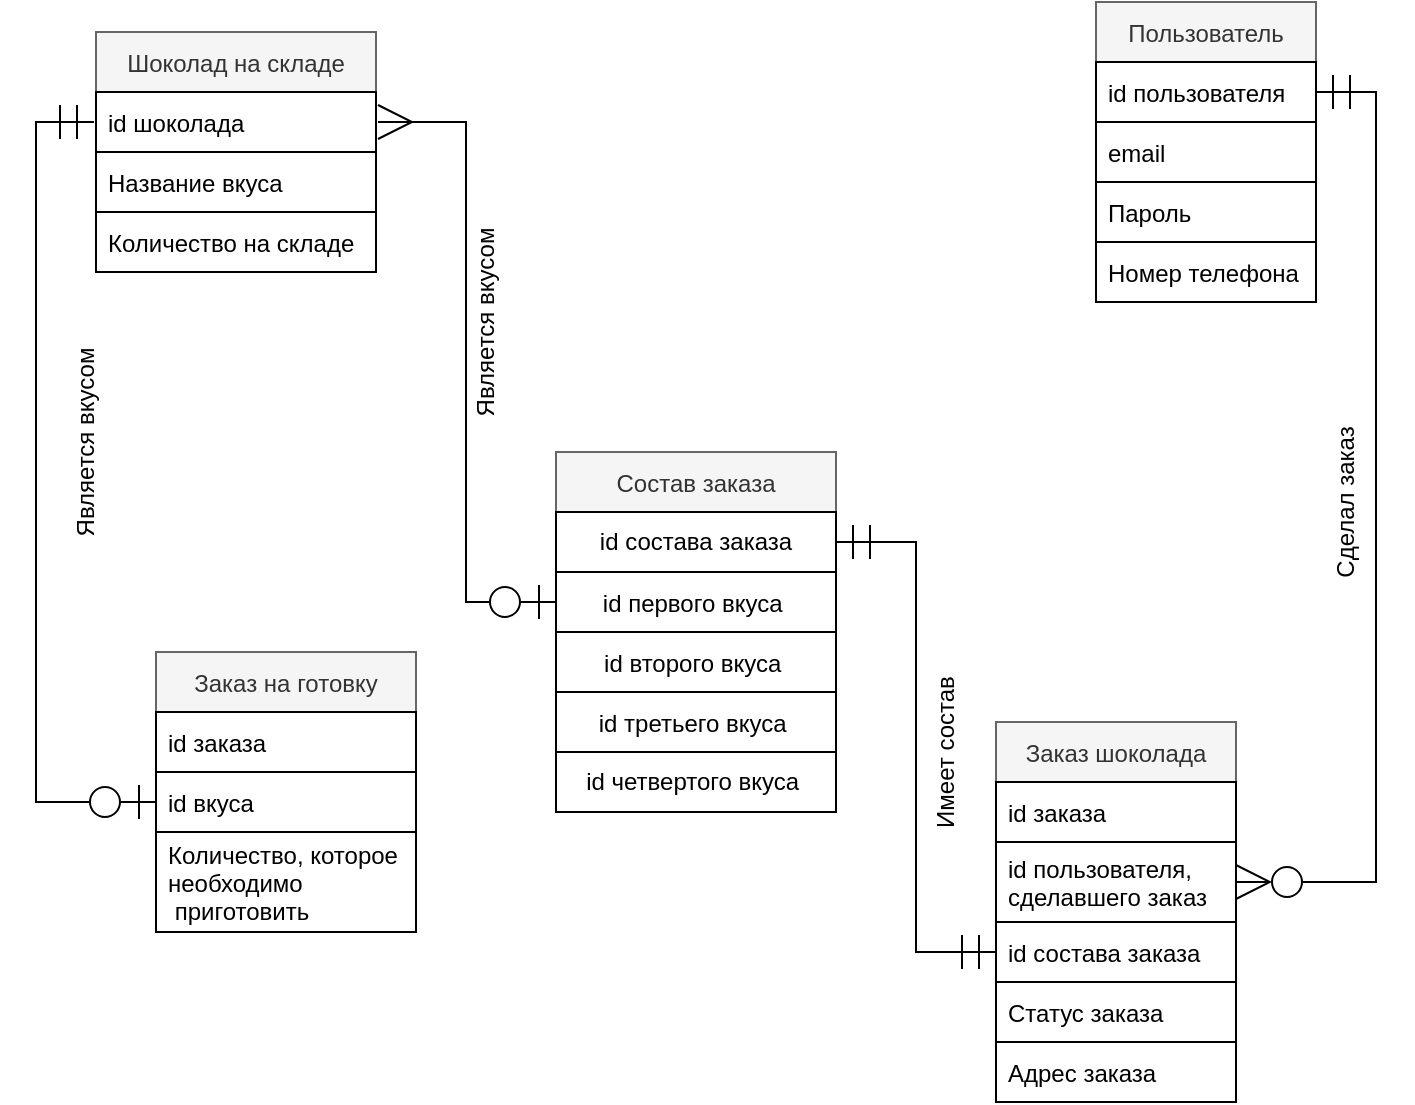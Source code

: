 <mxfile version="15.7.3" type="github">
  <diagram name="Page-1" id="edf60f1a-56cd-e834-aa8a-f176f3a09ee4">
    <mxGraphModel dx="1882" dy="507" grid="1" gridSize="10" guides="1" tooltips="1" connect="1" arrows="1" fold="1" page="1" pageScale="1" pageWidth="1100" pageHeight="850" background="none" math="0" shadow="0">
      <root>
        <mxCell id="0" />
        <mxCell id="1" parent="0" />
        <mxCell id="eft8qApNP8DuhR5Chvi9-2" value="Шоколад на складе" style="swimlane;fontStyle=0;childLayout=stackLayout;horizontal=1;startSize=30;horizontalStack=0;resizeParent=1;resizeParentMax=0;resizeLast=0;collapsible=1;marginBottom=0;labelBackgroundColor=none;fillColor=#f5f5f5;fontColor=#333333;strokeColor=#666666;" vertex="1" parent="1">
          <mxGeometry x="40" y="80" width="140" height="120" as="geometry">
            <mxRectangle x="60" y="100" width="140" height="30" as="alternateBounds" />
          </mxGeometry>
        </mxCell>
        <mxCell id="eft8qApNP8DuhR5Chvi9-3" value="id шоколада" style="text;strokeColor=default;fillColor=none;align=left;verticalAlign=middle;spacingLeft=4;spacingRight=4;overflow=hidden;points=[[0,0.5],[1,0.5]];portConstraint=eastwest;rotatable=0;perimeterSpacing=1;" vertex="1" parent="eft8qApNP8DuhR5Chvi9-2">
          <mxGeometry y="30" width="140" height="30" as="geometry" />
        </mxCell>
        <mxCell id="eft8qApNP8DuhR5Chvi9-4" value="Название вкуса" style="text;strokeColor=default;fillColor=none;align=left;verticalAlign=middle;spacingLeft=4;spacingRight=4;overflow=hidden;points=[[0,0.5],[1,0.5]];portConstraint=eastwest;rotatable=0;perimeterSpacing=2;" vertex="1" parent="eft8qApNP8DuhR5Chvi9-2">
          <mxGeometry y="60" width="140" height="30" as="geometry" />
        </mxCell>
        <mxCell id="eft8qApNP8DuhR5Chvi9-5" value="Количество на складе" style="text;strokeColor=default;fillColor=none;align=left;verticalAlign=middle;spacingLeft=4;spacingRight=4;overflow=hidden;points=[[0,0.5],[1,0.5]];portConstraint=eastwest;rotatable=0;" vertex="1" parent="eft8qApNP8DuhR5Chvi9-2">
          <mxGeometry y="90" width="140" height="30" as="geometry" />
        </mxCell>
        <mxCell id="eft8qApNP8DuhR5Chvi9-7" value="Заказ на готовку" style="swimlane;fontStyle=0;childLayout=stackLayout;horizontal=1;startSize=30;horizontalStack=0;resizeParent=1;resizeParentMax=0;resizeLast=0;collapsible=1;marginBottom=0;fillColor=#f5f5f5;fontColor=#333333;strokeColor=#666666;" vertex="1" parent="1">
          <mxGeometry x="70" y="390" width="130" height="140" as="geometry">
            <mxRectangle x="310" y="150" width="130" height="30" as="alternateBounds" />
          </mxGeometry>
        </mxCell>
        <mxCell id="eft8qApNP8DuhR5Chvi9-8" value="id заказа" style="text;strokeColor=default;fillColor=none;align=left;verticalAlign=middle;spacingLeft=4;spacingRight=4;overflow=hidden;points=[[0,0.5],[1,0.5]];portConstraint=eastwest;rotatable=0;" vertex="1" parent="eft8qApNP8DuhR5Chvi9-7">
          <mxGeometry y="30" width="130" height="30" as="geometry" />
        </mxCell>
        <mxCell id="eft8qApNP8DuhR5Chvi9-9" value="id вкуса" style="text;strokeColor=default;fillColor=none;align=left;verticalAlign=middle;spacingLeft=4;spacingRight=4;overflow=hidden;points=[[0,0.5],[1,0.5]];portConstraint=eastwest;rotatable=0;" vertex="1" parent="eft8qApNP8DuhR5Chvi9-7">
          <mxGeometry y="60" width="130" height="30" as="geometry" />
        </mxCell>
        <mxCell id="eft8qApNP8DuhR5Chvi9-10" value="Количество, которое&#xa;необходимо&#xa; приготовить" style="text;strokeColor=default;fillColor=none;align=left;verticalAlign=middle;spacingLeft=4;spacingRight=4;overflow=hidden;points=[[0,0.5],[1,0.5]];portConstraint=eastwest;rotatable=0;" vertex="1" parent="eft8qApNP8DuhR5Chvi9-7">
          <mxGeometry y="90" width="130" height="50" as="geometry" />
        </mxCell>
        <mxCell id="eft8qApNP8DuhR5Chvi9-27" value="" style="group" vertex="1" connectable="0" parent="1">
          <mxGeometry x="540" y="65" width="110" height="150" as="geometry" />
        </mxCell>
        <mxCell id="eft8qApNP8DuhR5Chvi9-12" value="Пользователь" style="swimlane;fontStyle=0;childLayout=stackLayout;horizontal=1;startSize=30;horizontalStack=0;resizeParent=1;resizeParentMax=0;resizeLast=0;collapsible=1;marginBottom=0;labelBackgroundColor=none;strokeColor=#666666;fillColor=#f5f5f5;fontColor=#333333;" vertex="1" parent="eft8qApNP8DuhR5Chvi9-27">
          <mxGeometry width="110" height="120" as="geometry" />
        </mxCell>
        <mxCell id="eft8qApNP8DuhR5Chvi9-13" value="id пользователя" style="text;strokeColor=default;fillColor=none;align=left;verticalAlign=middle;spacingLeft=4;spacingRight=4;overflow=hidden;points=[[0,0.5],[1,0.5]];portConstraint=eastwest;rotatable=0;labelBackgroundColor=none;" vertex="1" parent="eft8qApNP8DuhR5Chvi9-12">
          <mxGeometry y="30" width="110" height="30" as="geometry" />
        </mxCell>
        <mxCell id="eft8qApNP8DuhR5Chvi9-14" value="email" style="text;strokeColor=default;fillColor=none;align=left;verticalAlign=middle;spacingLeft=4;spacingRight=4;overflow=hidden;points=[[0,0.5],[1,0.5]];portConstraint=eastwest;rotatable=0;labelBackgroundColor=none;" vertex="1" parent="eft8qApNP8DuhR5Chvi9-12">
          <mxGeometry y="60" width="110" height="30" as="geometry" />
        </mxCell>
        <mxCell id="eft8qApNP8DuhR5Chvi9-15" value="Пароль" style="text;strokeColor=default;fillColor=none;align=left;verticalAlign=middle;spacingLeft=4;spacingRight=4;overflow=hidden;points=[[0,0.5],[1,0.5]];portConstraint=eastwest;rotatable=0;labelBackgroundColor=none;" vertex="1" parent="eft8qApNP8DuhR5Chvi9-12">
          <mxGeometry y="90" width="110" height="30" as="geometry" />
        </mxCell>
        <mxCell id="eft8qApNP8DuhR5Chvi9-16" value="Номер телефона" style="text;strokeColor=default;fillColor=none;align=left;verticalAlign=middle;spacingLeft=4;spacingRight=4;overflow=hidden;points=[[0,0.5],[1,0.5]];portConstraint=eastwest;rotatable=0;labelBackgroundColor=none;" vertex="1" parent="eft8qApNP8DuhR5Chvi9-27">
          <mxGeometry y="120" width="110" height="30" as="geometry" />
        </mxCell>
        <mxCell id="eft8qApNP8DuhR5Chvi9-38" style="edgeStyle=orthogonalEdgeStyle;rounded=0;orthogonalLoop=1;jettySize=auto;html=1;" edge="1" parent="1">
          <mxGeometry relative="1" as="geometry">
            <mxPoint x="202" y="140" as="targetPoint" />
            <mxPoint x="202" y="140" as="sourcePoint" />
          </mxGeometry>
        </mxCell>
        <mxCell id="eft8qApNP8DuhR5Chvi9-39" style="edgeStyle=orthogonalEdgeStyle;rounded=0;orthogonalLoop=1;jettySize=auto;html=1;entryX=0;entryY=0.5;entryDx=0;entryDy=0;endArrow=ERmandOne;endFill=0;startArrow=ERzeroToOne;startFill=0;targetPerimeterSpacing=0;endSize=15;startSize=15;jumpSize=0;" edge="1" parent="1" source="eft8qApNP8DuhR5Chvi9-9" target="eft8qApNP8DuhR5Chvi9-3">
          <mxGeometry relative="1" as="geometry" />
        </mxCell>
        <mxCell id="eft8qApNP8DuhR5Chvi9-47" value="Является вкусом" style="text;html=1;strokeColor=none;fillColor=none;align=center;verticalAlign=middle;whiteSpace=wrap;rounded=0;labelBackgroundColor=none;rotation=-90;" vertex="1" parent="1">
          <mxGeometry x="-20" y="270" width="110" height="30" as="geometry" />
        </mxCell>
        <mxCell id="eft8qApNP8DuhR5Chvi9-51" value="Состав заказа" style="swimlane;fontStyle=0;childLayout=stackLayout;horizontal=1;startSize=30;horizontalStack=0;resizeParent=1;resizeParentMax=0;resizeLast=0;collapsible=1;marginBottom=0;labelBackgroundColor=none;strokeColor=#666666;fillColor=#f5f5f5;fontColor=#333333;" vertex="1" parent="1">
          <mxGeometry x="270" y="290" width="140" height="180" as="geometry" />
        </mxCell>
        <mxCell id="eft8qApNP8DuhR5Chvi9-58" value="id состава заказа" style="text;html=1;strokeColor=default;fillColor=none;align=center;verticalAlign=middle;whiteSpace=wrap;rounded=0;labelBackgroundColor=none;labelBorderColor=none;" vertex="1" parent="eft8qApNP8DuhR5Chvi9-51">
          <mxGeometry y="30" width="140" height="30" as="geometry" />
        </mxCell>
        <mxCell id="eft8qApNP8DuhR5Chvi9-52" value="id первого вкуса " style="text;strokeColor=default;fillColor=none;align=center;verticalAlign=middle;spacingLeft=4;spacingRight=4;overflow=hidden;points=[[0,0.5],[1,0.5]];portConstraint=eastwest;rotatable=0;labelBackgroundColor=none;" vertex="1" parent="eft8qApNP8DuhR5Chvi9-51">
          <mxGeometry y="60" width="140" height="30" as="geometry" />
        </mxCell>
        <mxCell id="eft8qApNP8DuhR5Chvi9-53" value="id второго вкуса " style="text;strokeColor=default;fillColor=none;align=center;verticalAlign=middle;spacingLeft=4;spacingRight=4;overflow=hidden;points=[[0,0.5],[1,0.5]];portConstraint=eastwest;rotatable=0;labelBackgroundColor=none;" vertex="1" parent="eft8qApNP8DuhR5Chvi9-51">
          <mxGeometry y="90" width="140" height="30" as="geometry" />
        </mxCell>
        <mxCell id="eft8qApNP8DuhR5Chvi9-54" value="id третьего вкуса " style="text;strokeColor=default;fillColor=none;align=center;verticalAlign=middle;spacingLeft=4;spacingRight=4;overflow=hidden;points=[[0,0.5],[1,0.5]];portConstraint=eastwest;rotatable=0;labelBackgroundColor=none;" vertex="1" parent="eft8qApNP8DuhR5Chvi9-51">
          <mxGeometry y="120" width="140" height="30" as="geometry" />
        </mxCell>
        <mxCell id="eft8qApNP8DuhR5Chvi9-56" value="&lt;div&gt;&lt;span&gt;id четвертого вкуса&amp;nbsp;&lt;/span&gt;&lt;/div&gt;" style="text;html=1;strokeColor=default;fillColor=none;align=center;verticalAlign=middle;whiteSpace=wrap;rounded=0;labelBackgroundColor=none;" vertex="1" parent="eft8qApNP8DuhR5Chvi9-51">
          <mxGeometry y="150" width="140" height="30" as="geometry" />
        </mxCell>
        <mxCell id="eft8qApNP8DuhR5Chvi9-60" value="" style="group" vertex="1" connectable="0" parent="1">
          <mxGeometry x="490" y="425" width="120" height="190" as="geometry" />
        </mxCell>
        <mxCell id="eft8qApNP8DuhR5Chvi9-21" value="Статус заказа" style="text;strokeColor=default;fillColor=none;align=left;verticalAlign=middle;spacingLeft=4;spacingRight=4;overflow=hidden;points=[[0,0.5],[1,0.5]];portConstraint=eastwest;rotatable=0;labelBackgroundColor=none;" vertex="1" parent="eft8qApNP8DuhR5Chvi9-60">
          <mxGeometry y="130" width="120" height="30" as="geometry" />
        </mxCell>
        <mxCell id="eft8qApNP8DuhR5Chvi9-59" value="" style="group" vertex="1" connectable="0" parent="eft8qApNP8DuhR5Chvi9-60">
          <mxGeometry width="120" height="190" as="geometry" />
        </mxCell>
        <mxCell id="eft8qApNP8DuhR5Chvi9-17" value="Заказ шоколада" style="swimlane;fontStyle=0;childLayout=stackLayout;horizontal=1;startSize=30;horizontalStack=0;resizeParent=1;resizeParentMax=0;resizeLast=0;collapsible=1;marginBottom=0;labelBackgroundColor=none;strokeColor=#666666;fillColor=#f5f5f5;fontColor=#333333;" vertex="1" parent="eft8qApNP8DuhR5Chvi9-59">
          <mxGeometry width="120" height="130" as="geometry" />
        </mxCell>
        <mxCell id="eft8qApNP8DuhR5Chvi9-18" value="id заказа" style="text;strokeColor=default;fillColor=none;align=left;verticalAlign=middle;spacingLeft=4;spacingRight=4;overflow=hidden;points=[[0,0.5],[1,0.5]];portConstraint=eastwest;rotatable=0;labelBackgroundColor=none;" vertex="1" parent="eft8qApNP8DuhR5Chvi9-17">
          <mxGeometry y="30" width="120" height="30" as="geometry" />
        </mxCell>
        <mxCell id="eft8qApNP8DuhR5Chvi9-19" value="id пользователя,&#xa;сделавшего заказ" style="text;strokeColor=default;fillColor=none;align=left;verticalAlign=middle;spacingLeft=4;spacingRight=4;overflow=hidden;points=[[0,0.5],[1,0.5]];portConstraint=eastwest;rotatable=0;labelBackgroundColor=none;" vertex="1" parent="eft8qApNP8DuhR5Chvi9-17">
          <mxGeometry y="60" width="120" height="40" as="geometry" />
        </mxCell>
        <mxCell id="eft8qApNP8DuhR5Chvi9-20" value="id состава заказа " style="text;strokeColor=default;fillColor=none;align=left;verticalAlign=middle;spacingLeft=4;spacingRight=4;overflow=hidden;points=[[0,0.5],[1,0.5]];portConstraint=eastwest;rotatable=0;labelBackgroundColor=none;" vertex="1" parent="eft8qApNP8DuhR5Chvi9-17">
          <mxGeometry y="100" width="120" height="30" as="geometry" />
        </mxCell>
        <mxCell id="eft8qApNP8DuhR5Chvi9-22" value="Адрес заказа" style="text;strokeColor=default;fillColor=none;align=left;verticalAlign=middle;spacingLeft=4;spacingRight=4;overflow=hidden;points=[[0,0.5],[1,0.5]];portConstraint=eastwest;rotatable=0;labelBackgroundColor=none;" vertex="1" parent="eft8qApNP8DuhR5Chvi9-59">
          <mxGeometry y="160" width="120" height="30" as="geometry" />
        </mxCell>
        <mxCell id="eft8qApNP8DuhR5Chvi9-40" style="edgeStyle=orthogonalEdgeStyle;rounded=0;orthogonalLoop=1;jettySize=auto;html=1;entryX=1;entryY=0.5;entryDx=0;entryDy=0;endArrow=ERmandOne;endFill=0;endSize=15;startSize=15;startArrow=ERzeroToMany;startFill=0;" edge="1" parent="1" source="eft8qApNP8DuhR5Chvi9-19" target="eft8qApNP8DuhR5Chvi9-13">
          <mxGeometry x="560" y="210" as="geometry" />
        </mxCell>
        <mxCell id="eft8qApNP8DuhR5Chvi9-62" style="edgeStyle=orthogonalEdgeStyle;rounded=0;sketch=0;jumpStyle=line;jumpSize=0;orthogonalLoop=1;jettySize=auto;html=1;entryX=0;entryY=0.5;entryDx=0;entryDy=0;shadow=0;startArrow=ERmandOne;startFill=0;endArrow=ERmandOne;endFill=0;startSize=15;endSize=15;targetPerimeterSpacing=0;exitX=1;exitY=0.5;exitDx=0;exitDy=0;" edge="1" parent="1" source="eft8qApNP8DuhR5Chvi9-58" target="eft8qApNP8DuhR5Chvi9-20">
          <mxGeometry relative="1" as="geometry" />
        </mxCell>
        <mxCell id="eft8qApNP8DuhR5Chvi9-63" style="edgeStyle=orthogonalEdgeStyle;rounded=0;sketch=0;jumpStyle=line;jumpSize=0;orthogonalLoop=1;jettySize=auto;html=1;entryX=0;entryY=0.5;entryDx=0;entryDy=0;shadow=0;startArrow=ERmany;startFill=0;endArrow=ERzeroToOne;endFill=0;startSize=15;endSize=15;targetPerimeterSpacing=0;" edge="1" parent="1" source="eft8qApNP8DuhR5Chvi9-3" target="eft8qApNP8DuhR5Chvi9-52">
          <mxGeometry relative="1" as="geometry" />
        </mxCell>
        <mxCell id="eft8qApNP8DuhR5Chvi9-72" value="Является вкусом" style="text;html=1;strokeColor=none;fillColor=none;align=center;verticalAlign=middle;whiteSpace=wrap;rounded=0;labelBackgroundColor=none;rotation=-90;" vertex="1" parent="1">
          <mxGeometry x="180" y="210" width="110" height="30" as="geometry" />
        </mxCell>
        <mxCell id="eft8qApNP8DuhR5Chvi9-74" value="Имеет состав" style="text;html=1;strokeColor=none;fillColor=none;align=center;verticalAlign=middle;whiteSpace=wrap;rounded=0;labelBackgroundColor=none;rotation=-90;" vertex="1" parent="1">
          <mxGeometry x="410" y="425" width="110" height="30" as="geometry" />
        </mxCell>
        <mxCell id="eft8qApNP8DuhR5Chvi9-75" value="Сделал заказ" style="text;html=1;strokeColor=none;fillColor=none;align=center;verticalAlign=middle;whiteSpace=wrap;rounded=0;labelBackgroundColor=none;rotation=-90;" vertex="1" parent="1">
          <mxGeometry x="610" y="300" width="110" height="30" as="geometry" />
        </mxCell>
      </root>
    </mxGraphModel>
  </diagram>
</mxfile>
